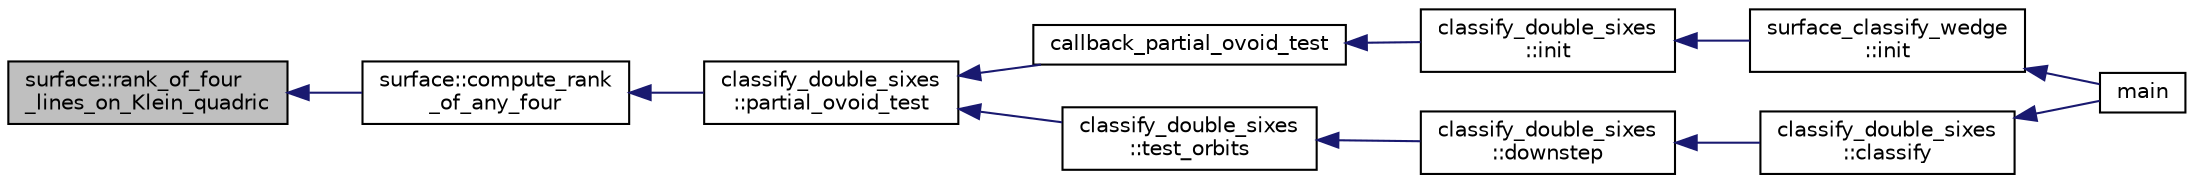 digraph "surface::rank_of_four_lines_on_Klein_quadric"
{
  edge [fontname="Helvetica",fontsize="10",labelfontname="Helvetica",labelfontsize="10"];
  node [fontname="Helvetica",fontsize="10",shape=record];
  rankdir="LR";
  Node4977 [label="surface::rank_of_four\l_lines_on_Klein_quadric",height=0.2,width=0.4,color="black", fillcolor="grey75", style="filled", fontcolor="black"];
  Node4977 -> Node4978 [dir="back",color="midnightblue",fontsize="10",style="solid",fontname="Helvetica"];
  Node4978 [label="surface::compute_rank\l_of_any_four",height=0.2,width=0.4,color="black", fillcolor="white", style="filled",URL="$d5/d88/classsurface.html#ae3236300d48c6b9129fcc63fd6979fc1"];
  Node4978 -> Node4979 [dir="back",color="midnightblue",fontsize="10",style="solid",fontname="Helvetica"];
  Node4979 [label="classify_double_sixes\l::partial_ovoid_test",height=0.2,width=0.4,color="black", fillcolor="white", style="filled",URL="$dd/d23/classclassify__double__sixes.html#a9535ae3adb2856d9a819b204b5fcdd51"];
  Node4979 -> Node4980 [dir="back",color="midnightblue",fontsize="10",style="solid",fontname="Helvetica"];
  Node4980 [label="callback_partial_ovoid_test",height=0.2,width=0.4,color="black", fillcolor="white", style="filled",URL="$d5/de0/top__level__global_8_c.html#a727820f93ffbddb54e384905b4661761"];
  Node4980 -> Node4981 [dir="back",color="midnightblue",fontsize="10",style="solid",fontname="Helvetica"];
  Node4981 [label="classify_double_sixes\l::init",height=0.2,width=0.4,color="black", fillcolor="white", style="filled",URL="$dd/d23/classclassify__double__sixes.html#a8c5c41d5124b35379d626480ff225f7b"];
  Node4981 -> Node4982 [dir="back",color="midnightblue",fontsize="10",style="solid",fontname="Helvetica"];
  Node4982 [label="surface_classify_wedge\l::init",height=0.2,width=0.4,color="black", fillcolor="white", style="filled",URL="$d7/d5c/classsurface__classify__wedge.html#a43302106663b307aa8274a5112a7010a"];
  Node4982 -> Node4983 [dir="back",color="midnightblue",fontsize="10",style="solid",fontname="Helvetica"];
  Node4983 [label="main",height=0.2,width=0.4,color="black", fillcolor="white", style="filled",URL="$df/df8/surface__classify_8_c.html#a217dbf8b442f20279ea00b898af96f52"];
  Node4979 -> Node4984 [dir="back",color="midnightblue",fontsize="10",style="solid",fontname="Helvetica"];
  Node4984 [label="classify_double_sixes\l::test_orbits",height=0.2,width=0.4,color="black", fillcolor="white", style="filled",URL="$dd/d23/classclassify__double__sixes.html#abbdf82332e2bd681f4afb1b21fa85bed"];
  Node4984 -> Node4985 [dir="back",color="midnightblue",fontsize="10",style="solid",fontname="Helvetica"];
  Node4985 [label="classify_double_sixes\l::downstep",height=0.2,width=0.4,color="black", fillcolor="white", style="filled",URL="$dd/d23/classclassify__double__sixes.html#aed4b1460612fe2fd5b4e4611e83b2806"];
  Node4985 -> Node4986 [dir="back",color="midnightblue",fontsize="10",style="solid",fontname="Helvetica"];
  Node4986 [label="classify_double_sixes\l::classify",height=0.2,width=0.4,color="black", fillcolor="white", style="filled",URL="$dd/d23/classclassify__double__sixes.html#aa22b7c156d68376a603743c8b43a58ef"];
  Node4986 -> Node4983 [dir="back",color="midnightblue",fontsize="10",style="solid",fontname="Helvetica"];
}
